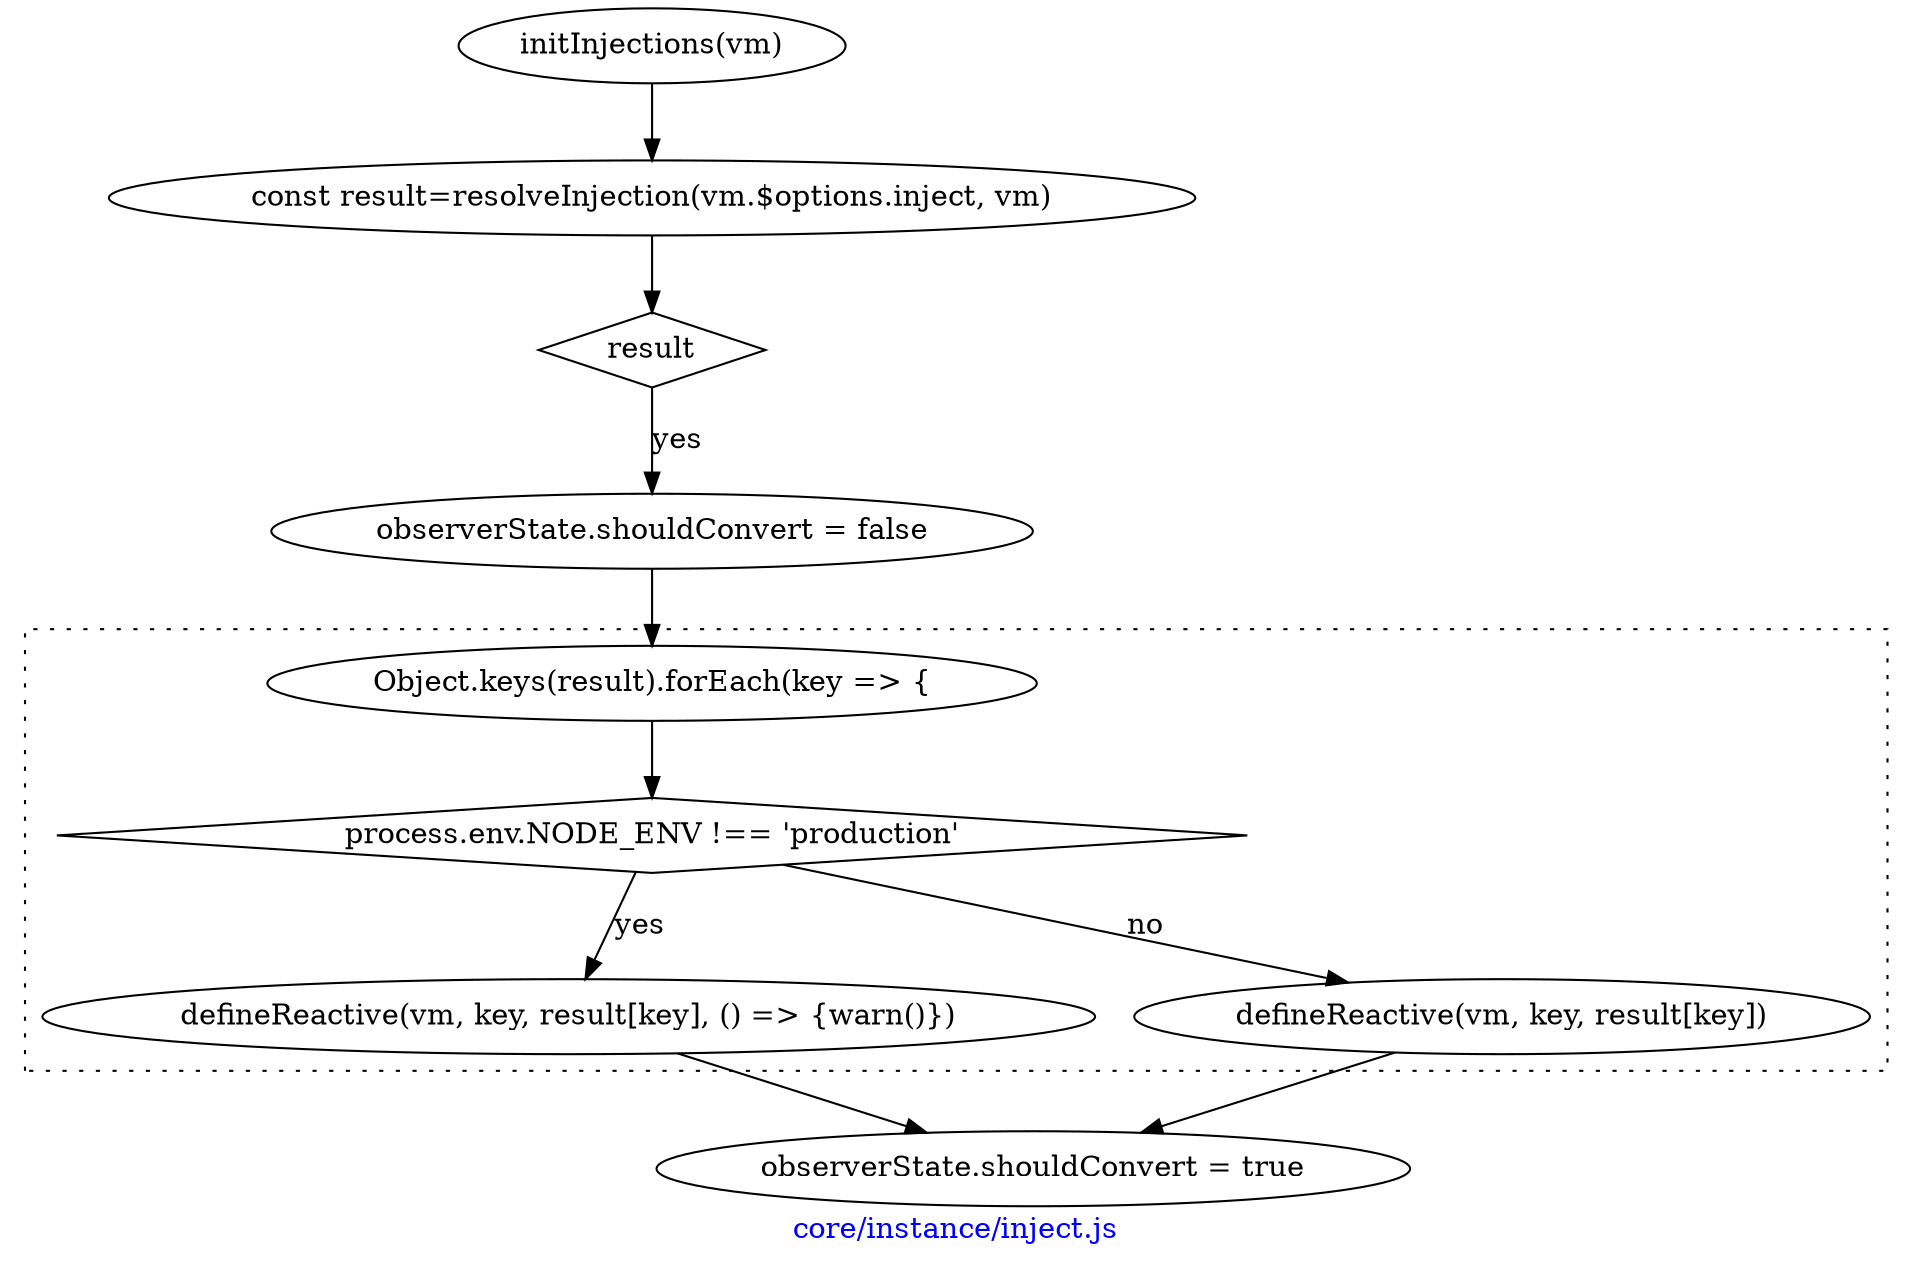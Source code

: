 digraph G {
    graph [
        label="core/instance/inject.js"
        fontcolor=blue
    ]

    start [
        label="initInjections(vm)"
    ]

    varResult [
        label="const result=resolveInjection(vm.$options.inject, vm)"
    ]
    start -> varResult
    result1 [
        label="result"
        shape=diamond
    ]
    varResult -> result1
    setShouldConvert [
        label="observerState.shouldConvert = false"
    ]
    result1 -> setShouldConvert [label="yes"]

    forKeys [
        label="Object.keys(result).forEach(key => {"
    ]

    setShouldConvert -> forKeys

    subgraph cluster_for {
        graph[
            label=""
            style=dotted
        ]
        notProduction [
            label="process.env.NODE_ENV !== 'production'"
            shape=diamond
        ]
        forKeys -> notProduction
        defineReactive1 [
            label="defineReactive(vm, key, result[key], () => {warn()})"
        ]
        notProduction -> defineReactive1 [label="yes"]
        defineReactive2 [
            label="defineReactive(vm, key, result[key])"
        ]
        notProduction -> defineReactive2 [label="no"]
    }
    resetShouldConvert [
        label="observerState.shouldConvert = true"
    ]
    defineReactive1 -> resetShouldConvert
    defineReactive2 -> resetShouldConvert
}